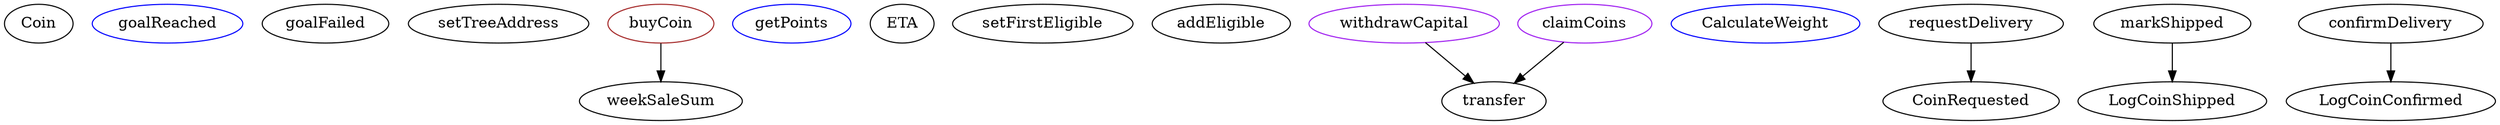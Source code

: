 strict digraph {
  Coin
  goalReached [color=blue]
  goalFailed
  setTreeAddress
  buyCoin [color=brown]
  weekSaleSum
  getPoints [color=blue]
  ETA
  setFirstEligible
  addEligible
  withdrawCapital [color=purple]
  transfer
  CalculateWeight [color=blue]
  claimCoins [color=purple]
  requestDelivery
  CoinRequested
  markShipped
  LogCoinShipped
  confirmDelivery
  LogCoinConfirmed
  buyCoin -> weekSaleSum
  withdrawCapital -> transfer
  claimCoins -> transfer
  requestDelivery -> CoinRequested
  markShipped -> LogCoinShipped
  confirmDelivery -> LogCoinConfirmed
}


